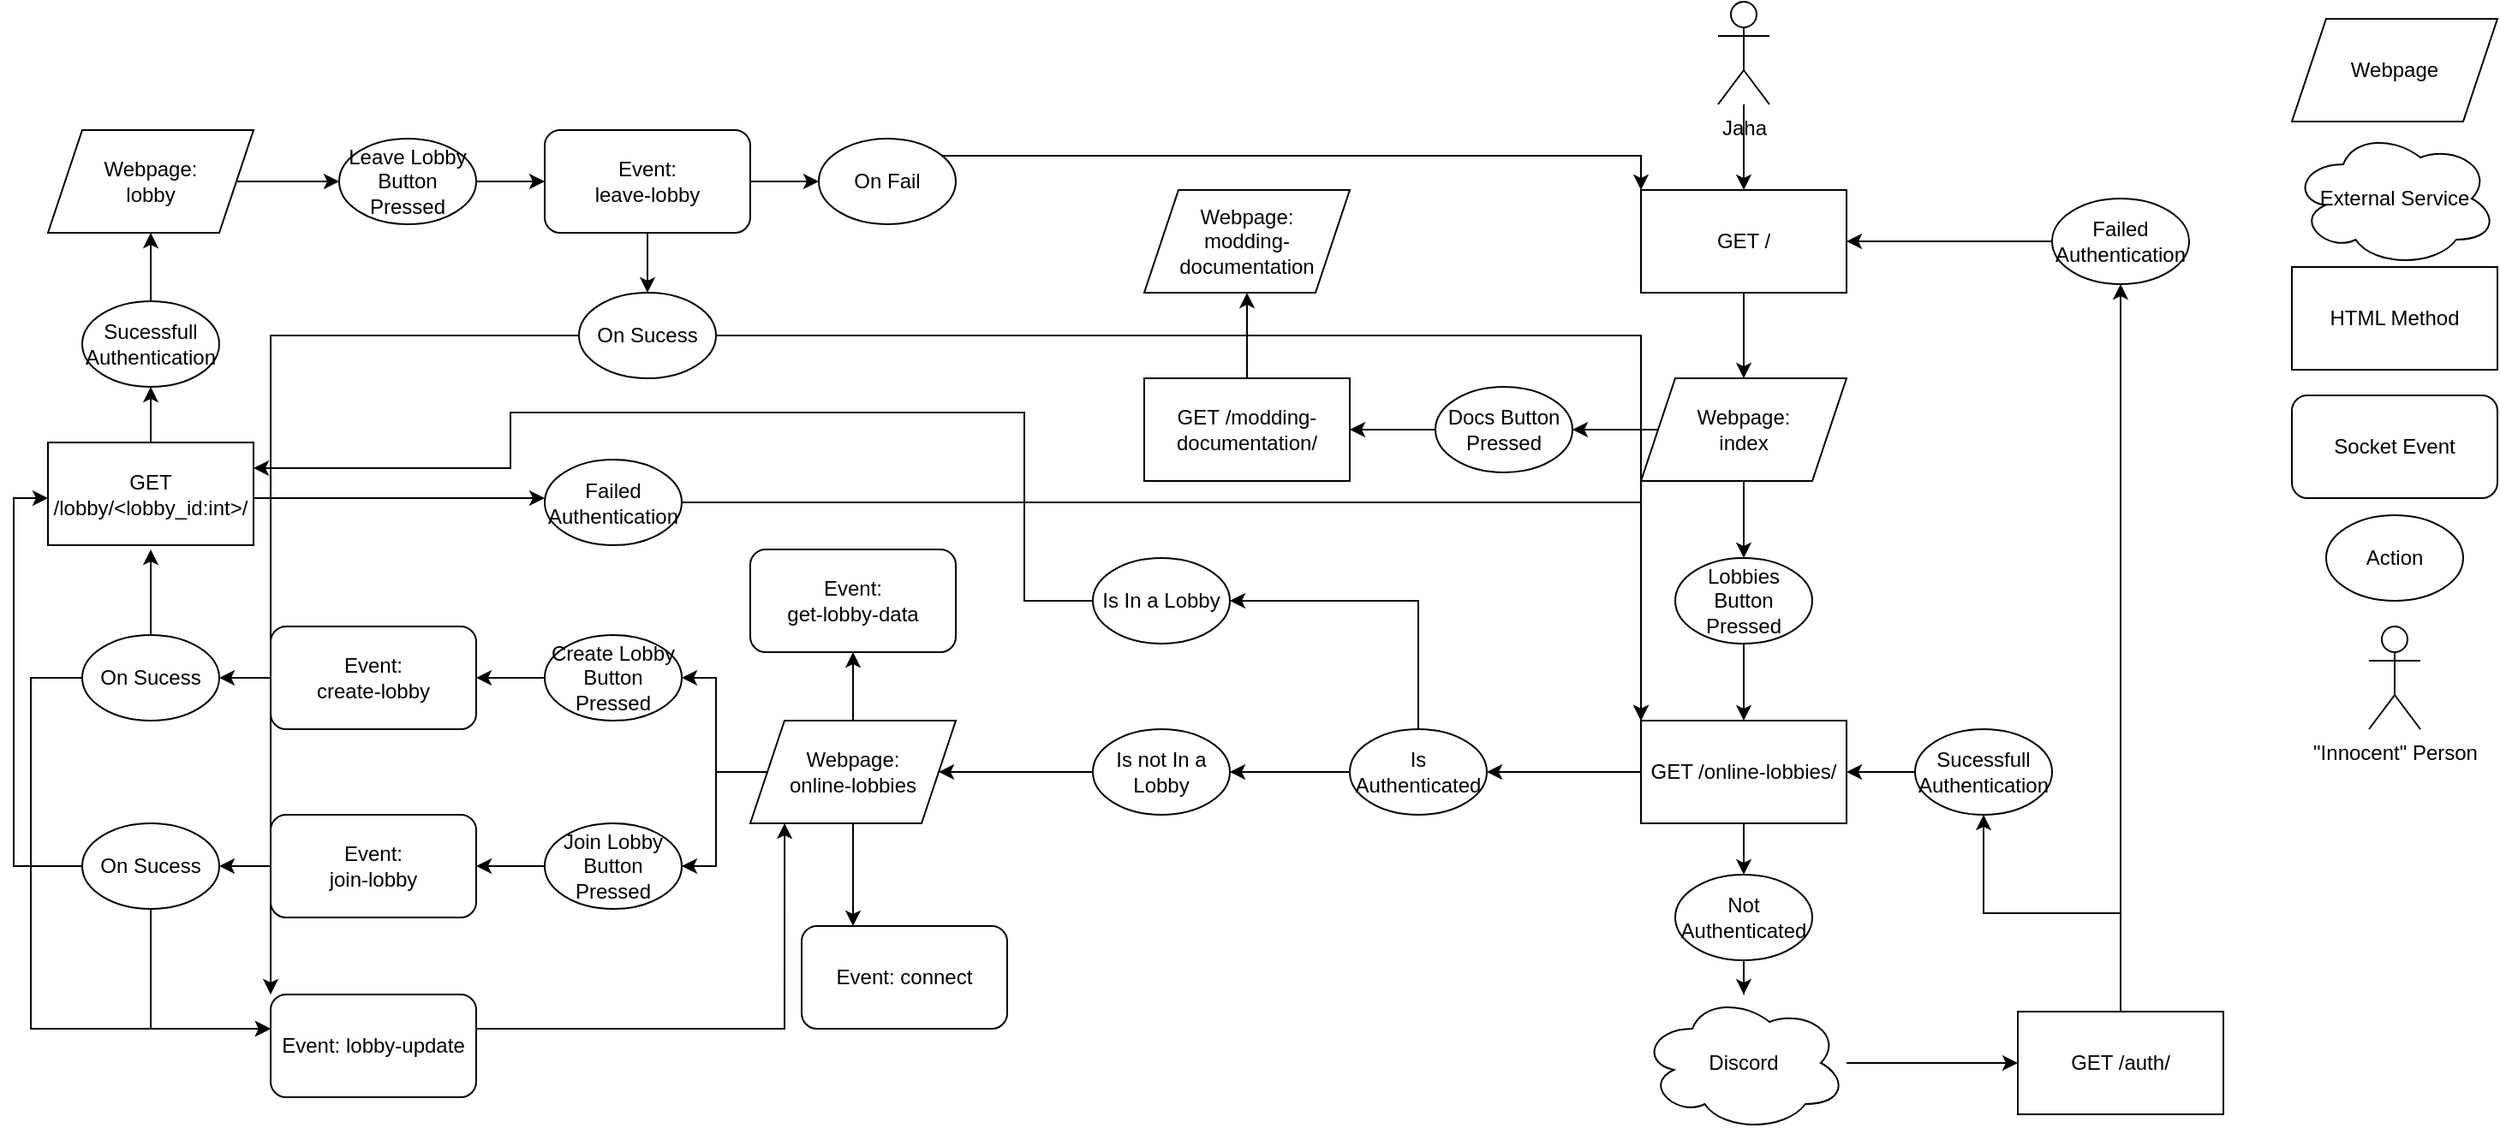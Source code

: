 <mxfile version="26.0.11">
  <diagram name="Page-1" id="U7f6Jex-UFzCKxM56UFl">
    <mxGraphModel dx="2234" dy="1341" grid="0" gridSize="10" guides="1" tooltips="1" connect="1" arrows="1" fold="1" page="0" pageScale="1" pageWidth="827" pageHeight="1169" background="none" math="0" shadow="0">
      <root>
        <mxCell id="0" />
        <mxCell id="1" parent="0" />
        <mxCell id="UtDKZaN4W3g_iNDmG3gu-25" value="" style="edgeStyle=orthogonalEdgeStyle;rounded=0;orthogonalLoop=1;jettySize=auto;html=1;" parent="1" source="UtDKZaN4W3g_iNDmG3gu-1" target="UtDKZaN4W3g_iNDmG3gu-21" edge="1">
          <mxGeometry relative="1" as="geometry" />
        </mxCell>
        <mxCell id="UtDKZaN4W3g_iNDmG3gu-28" value="" style="edgeStyle=orthogonalEdgeStyle;rounded=0;orthogonalLoop=1;jettySize=auto;html=1;" parent="1" source="UtDKZaN4W3g_iNDmG3gu-1" target="UtDKZaN4W3g_iNDmG3gu-27" edge="1">
          <mxGeometry relative="1" as="geometry" />
        </mxCell>
        <mxCell id="UtDKZaN4W3g_iNDmG3gu-1" value="GET /online-lobbies/" style="rounded=0;whiteSpace=wrap;html=1;" parent="1" vertex="1">
          <mxGeometry x="230" y="120" width="120" height="60" as="geometry" />
        </mxCell>
        <mxCell id="UtDKZaN4W3g_iNDmG3gu-9" value="" style="edgeStyle=orthogonalEdgeStyle;rounded=0;orthogonalLoop=1;jettySize=auto;html=1;" parent="1" source="UtDKZaN4W3g_iNDmG3gu-4" target="UtDKZaN4W3g_iNDmG3gu-8" edge="1">
          <mxGeometry relative="1" as="geometry" />
        </mxCell>
        <mxCell id="UtDKZaN4W3g_iNDmG3gu-4" value="Discord" style="ellipse;shape=cloud;whiteSpace=wrap;html=1;" parent="1" vertex="1">
          <mxGeometry x="230" y="280" width="120" height="80" as="geometry" />
        </mxCell>
        <mxCell id="UtDKZaN4W3g_iNDmG3gu-34" value="" style="edgeStyle=orthogonalEdgeStyle;rounded=0;orthogonalLoop=1;jettySize=auto;html=1;" parent="1" source="UtDKZaN4W3g_iNDmG3gu-6" target="UtDKZaN4W3g_iNDmG3gu-33" edge="1">
          <mxGeometry relative="1" as="geometry" />
        </mxCell>
        <mxCell id="UtDKZaN4W3g_iNDmG3gu-6" value="GET /" style="rounded=0;whiteSpace=wrap;html=1;" parent="1" vertex="1">
          <mxGeometry x="230" y="-190" width="120" height="60" as="geometry" />
        </mxCell>
        <mxCell id="UtDKZaN4W3g_iNDmG3gu-15" style="edgeStyle=orthogonalEdgeStyle;rounded=0;orthogonalLoop=1;jettySize=auto;html=1;entryX=0.5;entryY=1;entryDx=0;entryDy=0;" parent="1" source="UtDKZaN4W3g_iNDmG3gu-8" target="UtDKZaN4W3g_iNDmG3gu-14" edge="1">
          <mxGeometry relative="1" as="geometry" />
        </mxCell>
        <mxCell id="UtDKZaN4W3g_iNDmG3gu-19" style="edgeStyle=orthogonalEdgeStyle;rounded=0;orthogonalLoop=1;jettySize=auto;html=1;entryX=0.5;entryY=1;entryDx=0;entryDy=0;" parent="1" source="UtDKZaN4W3g_iNDmG3gu-8" target="UtDKZaN4W3g_iNDmG3gu-18" edge="1">
          <mxGeometry relative="1" as="geometry" />
        </mxCell>
        <mxCell id="UtDKZaN4W3g_iNDmG3gu-8" value="GET /auth/" style="rounded=0;whiteSpace=wrap;html=1;" parent="1" vertex="1">
          <mxGeometry x="450" y="290" width="120" height="60" as="geometry" />
        </mxCell>
        <mxCell id="UtDKZaN4W3g_iNDmG3gu-16" style="edgeStyle=orthogonalEdgeStyle;rounded=0;orthogonalLoop=1;jettySize=auto;html=1;entryX=1;entryY=0.5;entryDx=0;entryDy=0;" parent="1" source="UtDKZaN4W3g_iNDmG3gu-14" target="UtDKZaN4W3g_iNDmG3gu-6" edge="1">
          <mxGeometry relative="1" as="geometry" />
        </mxCell>
        <mxCell id="UtDKZaN4W3g_iNDmG3gu-14" value="Failed Authentication" style="ellipse;whiteSpace=wrap;html=1;" parent="1" vertex="1">
          <mxGeometry x="470" y="-185" width="80" height="50" as="geometry" />
        </mxCell>
        <mxCell id="UtDKZaN4W3g_iNDmG3gu-20" style="edgeStyle=orthogonalEdgeStyle;rounded=0;orthogonalLoop=1;jettySize=auto;html=1;entryX=1;entryY=0.5;entryDx=0;entryDy=0;" parent="1" source="UtDKZaN4W3g_iNDmG3gu-18" target="UtDKZaN4W3g_iNDmG3gu-1" edge="1">
          <mxGeometry relative="1" as="geometry" />
        </mxCell>
        <mxCell id="UtDKZaN4W3g_iNDmG3gu-18" value="Sucessfull Authentication" style="ellipse;whiteSpace=wrap;html=1;" parent="1" vertex="1">
          <mxGeometry x="390" y="125" width="80" height="50" as="geometry" />
        </mxCell>
        <mxCell id="UtDKZaN4W3g_iNDmG3gu-26" value="" style="edgeStyle=orthogonalEdgeStyle;rounded=0;orthogonalLoop=1;jettySize=auto;html=1;" parent="1" source="UtDKZaN4W3g_iNDmG3gu-21" target="UtDKZaN4W3g_iNDmG3gu-4" edge="1">
          <mxGeometry relative="1" as="geometry" />
        </mxCell>
        <mxCell id="UtDKZaN4W3g_iNDmG3gu-21" value="Not&lt;div&gt;Authenticated&lt;/div&gt;" style="ellipse;whiteSpace=wrap;html=1;" parent="1" vertex="1">
          <mxGeometry x="250" y="210" width="80" height="50" as="geometry" />
        </mxCell>
        <mxCell id="vfwi66MGf-T3PpLRj24W-38" value="" style="edgeStyle=orthogonalEdgeStyle;rounded=0;orthogonalLoop=1;jettySize=auto;html=1;" parent="1" source="UtDKZaN4W3g_iNDmG3gu-27" target="vfwi66MGf-T3PpLRj24W-37" edge="1">
          <mxGeometry relative="1" as="geometry" />
        </mxCell>
        <mxCell id="vfwi66MGf-T3PpLRj24W-41" style="edgeStyle=orthogonalEdgeStyle;rounded=0;orthogonalLoop=1;jettySize=auto;html=1;entryX=1;entryY=0.5;entryDx=0;entryDy=0;" parent="1" source="UtDKZaN4W3g_iNDmG3gu-27" target="vfwi66MGf-T3PpLRj24W-40" edge="1">
          <mxGeometry relative="1" as="geometry">
            <Array as="points">
              <mxPoint x="100" y="50" />
            </Array>
          </mxGeometry>
        </mxCell>
        <mxCell id="UtDKZaN4W3g_iNDmG3gu-27" value="Is&lt;div&gt;Authenticated&lt;/div&gt;" style="ellipse;whiteSpace=wrap;html=1;" parent="1" vertex="1">
          <mxGeometry x="60" y="125" width="80" height="50" as="geometry" />
        </mxCell>
        <mxCell id="UtDKZaN4W3g_iNDmG3gu-29" value="Event: connect" style="rounded=1;whiteSpace=wrap;html=1;" parent="1" vertex="1">
          <mxGeometry x="-260" y="240" width="120" height="60" as="geometry" />
        </mxCell>
        <mxCell id="UtDKZaN4W3g_iNDmG3gu-52" value="" style="edgeStyle=orthogonalEdgeStyle;rounded=0;orthogonalLoop=1;jettySize=auto;html=1;" parent="1" source="UtDKZaN4W3g_iNDmG3gu-31" target="UtDKZaN4W3g_iNDmG3gu-49" edge="1">
          <mxGeometry relative="1" as="geometry" />
        </mxCell>
        <mxCell id="vfwi66MGf-T3PpLRj24W-2" value="" style="edgeStyle=orthogonalEdgeStyle;rounded=0;orthogonalLoop=1;jettySize=auto;html=1;" parent="1" source="UtDKZaN4W3g_iNDmG3gu-31" target="vfwi66MGf-T3PpLRj24W-1" edge="1">
          <mxGeometry relative="1" as="geometry" />
        </mxCell>
        <mxCell id="vfwi66MGf-T3PpLRj24W-4" value="" style="edgeStyle=orthogonalEdgeStyle;rounded=0;orthogonalLoop=1;jettySize=auto;html=1;" parent="1" source="UtDKZaN4W3g_iNDmG3gu-31" target="vfwi66MGf-T3PpLRj24W-3" edge="1">
          <mxGeometry relative="1" as="geometry" />
        </mxCell>
        <mxCell id="vfwi66MGf-T3PpLRj24W-33" value="" style="edgeStyle=orthogonalEdgeStyle;rounded=0;orthogonalLoop=1;jettySize=auto;html=1;" parent="1" source="UtDKZaN4W3g_iNDmG3gu-31" target="UtDKZaN4W3g_iNDmG3gu-29" edge="1">
          <mxGeometry relative="1" as="geometry">
            <Array as="points">
              <mxPoint x="-230" y="220" />
              <mxPoint x="-230" y="220" />
            </Array>
          </mxGeometry>
        </mxCell>
        <mxCell id="UtDKZaN4W3g_iNDmG3gu-31" value="Webpage:&lt;div&gt;online-lobbies&lt;/div&gt;" style="shape=parallelogram;perimeter=parallelogramPerimeter;whiteSpace=wrap;html=1;fixedSize=1;" parent="1" vertex="1">
          <mxGeometry x="-290" y="120" width="120" height="60" as="geometry" />
        </mxCell>
        <mxCell id="UtDKZaN4W3g_iNDmG3gu-56" value="" style="edgeStyle=orthogonalEdgeStyle;rounded=0;orthogonalLoop=1;jettySize=auto;html=1;" parent="1" source="UtDKZaN4W3g_iNDmG3gu-33" target="UtDKZaN4W3g_iNDmG3gu-55" edge="1">
          <mxGeometry relative="1" as="geometry" />
        </mxCell>
        <mxCell id="UtDKZaN4W3g_iNDmG3gu-60" style="edgeStyle=orthogonalEdgeStyle;rounded=0;orthogonalLoop=1;jettySize=auto;html=1;entryX=0.5;entryY=0;entryDx=0;entryDy=0;" parent="1" source="UtDKZaN4W3g_iNDmG3gu-33" target="UtDKZaN4W3g_iNDmG3gu-58" edge="1">
          <mxGeometry relative="1" as="geometry" />
        </mxCell>
        <mxCell id="UtDKZaN4W3g_iNDmG3gu-33" value="Webpage:&lt;div&gt;index&lt;/div&gt;" style="shape=parallelogram;perimeter=parallelogramPerimeter;whiteSpace=wrap;html=1;fixedSize=1;" parent="1" vertex="1">
          <mxGeometry x="230" y="-80" width="120" height="60" as="geometry" />
        </mxCell>
        <mxCell id="UtDKZaN4W3g_iNDmG3gu-40" value="" style="edgeStyle=orthogonalEdgeStyle;rounded=0;orthogonalLoop=1;jettySize=auto;html=1;" parent="1" source="UtDKZaN4W3g_iNDmG3gu-37" target="UtDKZaN4W3g_iNDmG3gu-39" edge="1">
          <mxGeometry relative="1" as="geometry" />
        </mxCell>
        <mxCell id="UtDKZaN4W3g_iNDmG3gu-37" value="GET&amp;nbsp;&lt;span style=&quot;background-color: transparent; color: light-dark(rgb(0, 0, 0), rgb(255, 255, 255));&quot;&gt;/modding-documentation/&lt;/span&gt;" style="rounded=0;whiteSpace=wrap;html=1;" parent="1" vertex="1">
          <mxGeometry x="-60" y="-80" width="120" height="60" as="geometry" />
        </mxCell>
        <mxCell id="UtDKZaN4W3g_iNDmG3gu-39" value="Webpage:&lt;div&gt;modding-documentation&lt;/div&gt;" style="shape=parallelogram;perimeter=parallelogramPerimeter;whiteSpace=wrap;html=1;fixedSize=1;" parent="1" vertex="1">
          <mxGeometry x="-60" y="-190" width="120" height="60" as="geometry" />
        </mxCell>
        <mxCell id="UtDKZaN4W3g_iNDmG3gu-41" value="HTML Method" style="rounded=0;whiteSpace=wrap;html=1;" parent="1" vertex="1">
          <mxGeometry x="610" y="-145" width="120" height="60" as="geometry" />
        </mxCell>
        <mxCell id="UtDKZaN4W3g_iNDmG3gu-42" value="Webpage" style="shape=parallelogram;perimeter=parallelogramPerimeter;whiteSpace=wrap;html=1;fixedSize=1;" parent="1" vertex="1">
          <mxGeometry x="610" y="-290" width="120" height="60" as="geometry" />
        </mxCell>
        <mxCell id="UtDKZaN4W3g_iNDmG3gu-43" value="Action" style="ellipse;whiteSpace=wrap;html=1;" parent="1" vertex="1">
          <mxGeometry x="630" width="80" height="50" as="geometry" />
        </mxCell>
        <mxCell id="UtDKZaN4W3g_iNDmG3gu-44" value="External Service" style="ellipse;shape=cloud;whiteSpace=wrap;html=1;" parent="1" vertex="1">
          <mxGeometry x="610" y="-225" width="120" height="80" as="geometry" />
        </mxCell>
        <mxCell id="UtDKZaN4W3g_iNDmG3gu-46" value="" style="edgeStyle=orthogonalEdgeStyle;rounded=0;orthogonalLoop=1;jettySize=auto;html=1;" parent="1" source="UtDKZaN4W3g_iNDmG3gu-45" target="UtDKZaN4W3g_iNDmG3gu-6" edge="1">
          <mxGeometry relative="1" as="geometry" />
        </mxCell>
        <mxCell id="UtDKZaN4W3g_iNDmG3gu-45" value="Jaha" style="shape=umlActor;verticalLabelPosition=bottom;verticalAlign=top;html=1;outlineConnect=0;" parent="1" vertex="1">
          <mxGeometry x="275" y="-300" width="30" height="60" as="geometry" />
        </mxCell>
        <mxCell id="UtDKZaN4W3g_iNDmG3gu-47" value="Socket Event" style="rounded=1;whiteSpace=wrap;html=1;" parent="1" vertex="1">
          <mxGeometry x="610" y="-70" width="120" height="60" as="geometry" />
        </mxCell>
        <mxCell id="UtDKZaN4W3g_iNDmG3gu-49" value="Event:&lt;div&gt;get-lobby-data&lt;/div&gt;" style="rounded=1;whiteSpace=wrap;html=1;" parent="1" vertex="1">
          <mxGeometry x="-290" y="20" width="120" height="60" as="geometry" />
        </mxCell>
        <mxCell id="UtDKZaN4W3g_iNDmG3gu-57" value="" style="edgeStyle=orthogonalEdgeStyle;rounded=0;orthogonalLoop=1;jettySize=auto;html=1;" parent="1" source="UtDKZaN4W3g_iNDmG3gu-55" target="UtDKZaN4W3g_iNDmG3gu-37" edge="1">
          <mxGeometry relative="1" as="geometry" />
        </mxCell>
        <mxCell id="UtDKZaN4W3g_iNDmG3gu-55" value="Docs Button&lt;div&gt;Pressed&lt;/div&gt;" style="ellipse;whiteSpace=wrap;html=1;" parent="1" vertex="1">
          <mxGeometry x="110" y="-75" width="80" height="50" as="geometry" />
        </mxCell>
        <mxCell id="UtDKZaN4W3g_iNDmG3gu-59" value="" style="edgeStyle=orthogonalEdgeStyle;rounded=0;orthogonalLoop=1;jettySize=auto;html=1;" parent="1" source="UtDKZaN4W3g_iNDmG3gu-58" target="UtDKZaN4W3g_iNDmG3gu-1" edge="1">
          <mxGeometry relative="1" as="geometry" />
        </mxCell>
        <mxCell id="UtDKZaN4W3g_iNDmG3gu-58" value="Lobbies Button&lt;div&gt;Pressed&lt;/div&gt;" style="ellipse;whiteSpace=wrap;html=1;" parent="1" vertex="1">
          <mxGeometry x="250" y="25" width="80" height="50" as="geometry" />
        </mxCell>
        <mxCell id="UtDKZaN4W3g_iNDmG3gu-61" value="&quot;Innocent&quot; Person" style="shape=umlActor;verticalLabelPosition=bottom;verticalAlign=top;html=1;outlineConnect=0;" parent="1" vertex="1">
          <mxGeometry x="655" y="65" width="30" height="60" as="geometry" />
        </mxCell>
        <mxCell id="vfwi66MGf-T3PpLRj24W-6" value="" style="edgeStyle=orthogonalEdgeStyle;rounded=0;orthogonalLoop=1;jettySize=auto;html=1;" parent="1" source="vfwi66MGf-T3PpLRj24W-1" target="vfwi66MGf-T3PpLRj24W-5" edge="1">
          <mxGeometry relative="1" as="geometry" />
        </mxCell>
        <mxCell id="vfwi66MGf-T3PpLRj24W-1" value="Create Lobby Button&lt;div&gt;Pressed&lt;/div&gt;" style="ellipse;whiteSpace=wrap;html=1;" parent="1" vertex="1">
          <mxGeometry x="-410" y="70" width="80" height="50" as="geometry" />
        </mxCell>
        <mxCell id="vfwi66MGf-T3PpLRj24W-13" value="" style="edgeStyle=orthogonalEdgeStyle;rounded=0;orthogonalLoop=1;jettySize=auto;html=1;" parent="1" source="vfwi66MGf-T3PpLRj24W-3" target="vfwi66MGf-T3PpLRj24W-12" edge="1">
          <mxGeometry relative="1" as="geometry" />
        </mxCell>
        <mxCell id="vfwi66MGf-T3PpLRj24W-3" value="Join Lobby Button&lt;div&gt;Pressed&lt;/div&gt;" style="ellipse;whiteSpace=wrap;html=1;" parent="1" vertex="1">
          <mxGeometry x="-410" y="180" width="80" height="50" as="geometry" />
        </mxCell>
        <mxCell id="vfwi66MGf-T3PpLRj24W-8" value="" style="edgeStyle=orthogonalEdgeStyle;rounded=0;orthogonalLoop=1;jettySize=auto;html=1;" parent="1" source="vfwi66MGf-T3PpLRj24W-5" target="vfwi66MGf-T3PpLRj24W-7" edge="1">
          <mxGeometry relative="1" as="geometry" />
        </mxCell>
        <mxCell id="vfwi66MGf-T3PpLRj24W-5" value="Event:&lt;div&gt;create-lobby&lt;/div&gt;" style="rounded=1;whiteSpace=wrap;html=1;" parent="1" vertex="1">
          <mxGeometry x="-570" y="65" width="120" height="60" as="geometry" />
        </mxCell>
        <mxCell id="vfwi66MGf-T3PpLRj24W-20" style="edgeStyle=orthogonalEdgeStyle;rounded=0;orthogonalLoop=1;jettySize=auto;html=1;entryX=0;entryY=0.5;entryDx=0;entryDy=0;" parent="1" source="vfwi66MGf-T3PpLRj24W-7" edge="1">
          <mxGeometry relative="1" as="geometry">
            <mxPoint x="-570" y="300" as="targetPoint" />
            <Array as="points">
              <mxPoint x="-710" y="95" />
              <mxPoint x="-710" y="300" />
            </Array>
          </mxGeometry>
        </mxCell>
        <mxCell id="vfwi66MGf-T3PpLRj24W-24" value="" style="edgeStyle=orthogonalEdgeStyle;rounded=0;orthogonalLoop=1;jettySize=auto;html=1;" parent="1" source="vfwi66MGf-T3PpLRj24W-7" edge="1">
          <mxGeometry relative="1" as="geometry">
            <mxPoint x="-640" y="20.0" as="targetPoint" />
          </mxGeometry>
        </mxCell>
        <mxCell id="vfwi66MGf-T3PpLRj24W-7" value="On Sucess" style="ellipse;whiteSpace=wrap;html=1;" parent="1" vertex="1">
          <mxGeometry x="-680" y="70" width="80" height="50" as="geometry" />
        </mxCell>
        <mxCell id="vfwi66MGf-T3PpLRj24W-15" value="" style="edgeStyle=orthogonalEdgeStyle;rounded=0;orthogonalLoop=1;jettySize=auto;html=1;" parent="1" source="vfwi66MGf-T3PpLRj24W-12" target="vfwi66MGf-T3PpLRj24W-14" edge="1">
          <mxGeometry relative="1" as="geometry" />
        </mxCell>
        <mxCell id="vfwi66MGf-T3PpLRj24W-12" value="Event:&lt;div&gt;join-lobby&lt;/div&gt;" style="rounded=1;whiteSpace=wrap;html=1;" parent="1" vertex="1">
          <mxGeometry x="-570" y="175" width="120" height="60" as="geometry" />
        </mxCell>
        <mxCell id="vfwi66MGf-T3PpLRj24W-19" style="edgeStyle=orthogonalEdgeStyle;rounded=0;orthogonalLoop=1;jettySize=auto;html=1;entryX=0;entryY=0.5;entryDx=0;entryDy=0;" parent="1" source="vfwi66MGf-T3PpLRj24W-14" edge="1">
          <mxGeometry relative="1" as="geometry">
            <mxPoint x="-570" y="300" as="targetPoint" />
            <Array as="points">
              <mxPoint x="-640" y="300" />
            </Array>
          </mxGeometry>
        </mxCell>
        <mxCell id="vfwi66MGf-T3PpLRj24W-32" style="edgeStyle=orthogonalEdgeStyle;rounded=0;orthogonalLoop=1;jettySize=auto;html=1;entryX=0;entryY=0.5;entryDx=0;entryDy=0;" parent="1" source="vfwi66MGf-T3PpLRj24W-14" edge="1">
          <mxGeometry relative="1" as="geometry">
            <mxPoint x="-700" y="-10.0" as="targetPoint" />
            <Array as="points">
              <mxPoint x="-720" y="205" />
              <mxPoint x="-720" y="-10" />
            </Array>
          </mxGeometry>
        </mxCell>
        <mxCell id="vfwi66MGf-T3PpLRj24W-14" value="On Sucess" style="ellipse;whiteSpace=wrap;html=1;" parent="1" vertex="1">
          <mxGeometry x="-680" y="180" width="80" height="50" as="geometry" />
        </mxCell>
        <mxCell id="vfwi66MGf-T3PpLRj24W-21" style="edgeStyle=orthogonalEdgeStyle;rounded=0;orthogonalLoop=1;jettySize=auto;html=1;entryX=0.167;entryY=1;entryDx=0;entryDy=0;entryPerimeter=0;" parent="1" target="UtDKZaN4W3g_iNDmG3gu-31" edge="1">
          <mxGeometry relative="1" as="geometry">
            <mxPoint x="-450" y="300" as="sourcePoint" />
            <Array as="points">
              <mxPoint x="-270" y="300" />
            </Array>
          </mxGeometry>
        </mxCell>
        <mxCell id="vfwi66MGf-T3PpLRj24W-16" value="Event: lobby-update" style="rounded=1;whiteSpace=wrap;html=1;" parent="1" vertex="1">
          <mxGeometry x="-570" y="280" width="120" height="60" as="geometry" />
        </mxCell>
        <mxCell id="vfwi66MGf-T3PpLRj24W-26" style="edgeStyle=orthogonalEdgeStyle;rounded=0;orthogonalLoop=1;jettySize=auto;html=1;entryX=0;entryY=0.5;entryDx=0;entryDy=0;" parent="1" edge="1">
          <mxGeometry relative="1" as="geometry">
            <mxPoint x="-580" y="-10.0" as="sourcePoint" />
            <mxPoint x="-410.0" y="-10.0" as="targetPoint" />
          </mxGeometry>
        </mxCell>
        <mxCell id="vfwi66MGf-T3PpLRj24W-29" value="" style="edgeStyle=orthogonalEdgeStyle;rounded=0;orthogonalLoop=1;jettySize=auto;html=1;" parent="1" source="vfwi66MGf-T3PpLRj24W-23" target="vfwi66MGf-T3PpLRj24W-28" edge="1">
          <mxGeometry relative="1" as="geometry" />
        </mxCell>
        <mxCell id="vfwi66MGf-T3PpLRj24W-23" value="GET /lobby/&amp;lt;lobby_id:int&amp;gt;/" style="rounded=0;whiteSpace=wrap;html=1;" parent="1" vertex="1">
          <mxGeometry x="-700" y="-42.5" width="120" height="60" as="geometry" />
        </mxCell>
        <mxCell id="vfwi66MGf-T3PpLRj24W-27" style="edgeStyle=orthogonalEdgeStyle;rounded=0;orthogonalLoop=1;jettySize=auto;html=1;entryX=0;entryY=0;entryDx=0;entryDy=0;" parent="1" source="vfwi66MGf-T3PpLRj24W-25" target="UtDKZaN4W3g_iNDmG3gu-1" edge="1">
          <mxGeometry relative="1" as="geometry" />
        </mxCell>
        <mxCell id="vfwi66MGf-T3PpLRj24W-25" value="Failed&lt;div&gt;Authentication&lt;/div&gt;" style="ellipse;whiteSpace=wrap;html=1;" parent="1" vertex="1">
          <mxGeometry x="-410" y="-32.5" width="80" height="50" as="geometry" />
        </mxCell>
        <mxCell id="vfwi66MGf-T3PpLRj24W-31" value="" style="edgeStyle=orthogonalEdgeStyle;rounded=0;orthogonalLoop=1;jettySize=auto;html=1;" parent="1" source="vfwi66MGf-T3PpLRj24W-28" target="vfwi66MGf-T3PpLRj24W-30" edge="1">
          <mxGeometry relative="1" as="geometry" />
        </mxCell>
        <mxCell id="vfwi66MGf-T3PpLRj24W-28" value="Sucessfull Authentication" style="ellipse;whiteSpace=wrap;html=1;" parent="1" vertex="1">
          <mxGeometry x="-680" y="-125" width="80" height="50" as="geometry" />
        </mxCell>
        <mxCell id="vfwi66MGf-T3PpLRj24W-44" value="" style="edgeStyle=orthogonalEdgeStyle;rounded=0;orthogonalLoop=1;jettySize=auto;html=1;" parent="1" source="vfwi66MGf-T3PpLRj24W-30" target="vfwi66MGf-T3PpLRj24W-43" edge="1">
          <mxGeometry relative="1" as="geometry" />
        </mxCell>
        <mxCell id="vfwi66MGf-T3PpLRj24W-30" value="Webpage:&lt;div&gt;lobby&lt;/div&gt;" style="shape=parallelogram;perimeter=parallelogramPerimeter;whiteSpace=wrap;html=1;fixedSize=1;" parent="1" vertex="1">
          <mxGeometry x="-700" y="-225" width="120" height="60" as="geometry" />
        </mxCell>
        <mxCell id="vfwi66MGf-T3PpLRj24W-39" value="" style="edgeStyle=orthogonalEdgeStyle;rounded=0;orthogonalLoop=1;jettySize=auto;html=1;" parent="1" source="vfwi66MGf-T3PpLRj24W-37" target="UtDKZaN4W3g_iNDmG3gu-31" edge="1">
          <mxGeometry relative="1" as="geometry" />
        </mxCell>
        <mxCell id="vfwi66MGf-T3PpLRj24W-37" value="Is not In a Lobby" style="ellipse;whiteSpace=wrap;html=1;" parent="1" vertex="1">
          <mxGeometry x="-90" y="125" width="80" height="50" as="geometry" />
        </mxCell>
        <mxCell id="vfwi66MGf-T3PpLRj24W-42" style="edgeStyle=orthogonalEdgeStyle;rounded=0;orthogonalLoop=1;jettySize=auto;html=1;entryX=1;entryY=0.25;entryDx=0;entryDy=0;" parent="1" source="vfwi66MGf-T3PpLRj24W-40" target="vfwi66MGf-T3PpLRj24W-23" edge="1">
          <mxGeometry relative="1" as="geometry">
            <Array as="points">
              <mxPoint x="-130" y="50" />
              <mxPoint x="-130" y="-60" />
              <mxPoint x="-430" y="-60" />
              <mxPoint x="-430" y="-27" />
            </Array>
          </mxGeometry>
        </mxCell>
        <mxCell id="vfwi66MGf-T3PpLRj24W-40" value="Is In a Lobby" style="ellipse;whiteSpace=wrap;html=1;" parent="1" vertex="1">
          <mxGeometry x="-90" y="25" width="80" height="50" as="geometry" />
        </mxCell>
        <mxCell id="vfwi66MGf-T3PpLRj24W-48" value="" style="edgeStyle=orthogonalEdgeStyle;rounded=0;orthogonalLoop=1;jettySize=auto;html=1;" parent="1" source="vfwi66MGf-T3PpLRj24W-43" target="vfwi66MGf-T3PpLRj24W-47" edge="1">
          <mxGeometry relative="1" as="geometry" />
        </mxCell>
        <mxCell id="vfwi66MGf-T3PpLRj24W-43" value="Leave Lobby Button Pressed" style="ellipse;whiteSpace=wrap;html=1;" parent="1" vertex="1">
          <mxGeometry x="-530" y="-220" width="80" height="50" as="geometry" />
        </mxCell>
        <mxCell id="vfwi66MGf-T3PpLRj24W-50" value="" style="edgeStyle=orthogonalEdgeStyle;rounded=0;orthogonalLoop=1;jettySize=auto;html=1;" parent="1" source="vfwi66MGf-T3PpLRj24W-47" target="vfwi66MGf-T3PpLRj24W-49" edge="1">
          <mxGeometry relative="1" as="geometry" />
        </mxCell>
        <mxCell id="vfwi66MGf-T3PpLRj24W-53" value="" style="edgeStyle=orthogonalEdgeStyle;rounded=0;orthogonalLoop=1;jettySize=auto;html=1;" parent="1" source="vfwi66MGf-T3PpLRj24W-47" target="vfwi66MGf-T3PpLRj24W-52" edge="1">
          <mxGeometry relative="1" as="geometry" />
        </mxCell>
        <mxCell id="vfwi66MGf-T3PpLRj24W-47" value="Event:&lt;div&gt;leave-lobby&lt;/div&gt;" style="rounded=1;whiteSpace=wrap;html=1;" parent="1" vertex="1">
          <mxGeometry x="-410" y="-225" width="120" height="60" as="geometry" />
        </mxCell>
        <mxCell id="vfwi66MGf-T3PpLRj24W-51" style="edgeStyle=orthogonalEdgeStyle;rounded=0;orthogonalLoop=1;jettySize=auto;html=1;entryX=0;entryY=0;entryDx=0;entryDy=0;" parent="1" source="vfwi66MGf-T3PpLRj24W-49" target="UtDKZaN4W3g_iNDmG3gu-1" edge="1">
          <mxGeometry relative="1" as="geometry" />
        </mxCell>
        <mxCell id="641WV9thrhIavdvwHamP-1" style="edgeStyle=orthogonalEdgeStyle;rounded=0;orthogonalLoop=1;jettySize=auto;html=1;entryX=0;entryY=0;entryDx=0;entryDy=0;" edge="1" parent="1" source="vfwi66MGf-T3PpLRj24W-49" target="vfwi66MGf-T3PpLRj24W-16">
          <mxGeometry relative="1" as="geometry" />
        </mxCell>
        <mxCell id="vfwi66MGf-T3PpLRj24W-49" value="On Sucess" style="ellipse;whiteSpace=wrap;html=1;" parent="1" vertex="1">
          <mxGeometry x="-390" y="-130" width="80" height="50" as="geometry" />
        </mxCell>
        <mxCell id="vfwi66MGf-T3PpLRj24W-54" style="edgeStyle=orthogonalEdgeStyle;rounded=0;orthogonalLoop=1;jettySize=auto;html=1;entryX=0;entryY=0;entryDx=0;entryDy=0;" parent="1" source="vfwi66MGf-T3PpLRj24W-52" target="UtDKZaN4W3g_iNDmG3gu-6" edge="1">
          <mxGeometry relative="1" as="geometry">
            <Array as="points">
              <mxPoint x="230" y="-210" />
            </Array>
          </mxGeometry>
        </mxCell>
        <mxCell id="vfwi66MGf-T3PpLRj24W-52" value="On Fail" style="ellipse;whiteSpace=wrap;html=1;" parent="1" vertex="1">
          <mxGeometry x="-250" y="-220" width="80" height="50" as="geometry" />
        </mxCell>
      </root>
    </mxGraphModel>
  </diagram>
</mxfile>
